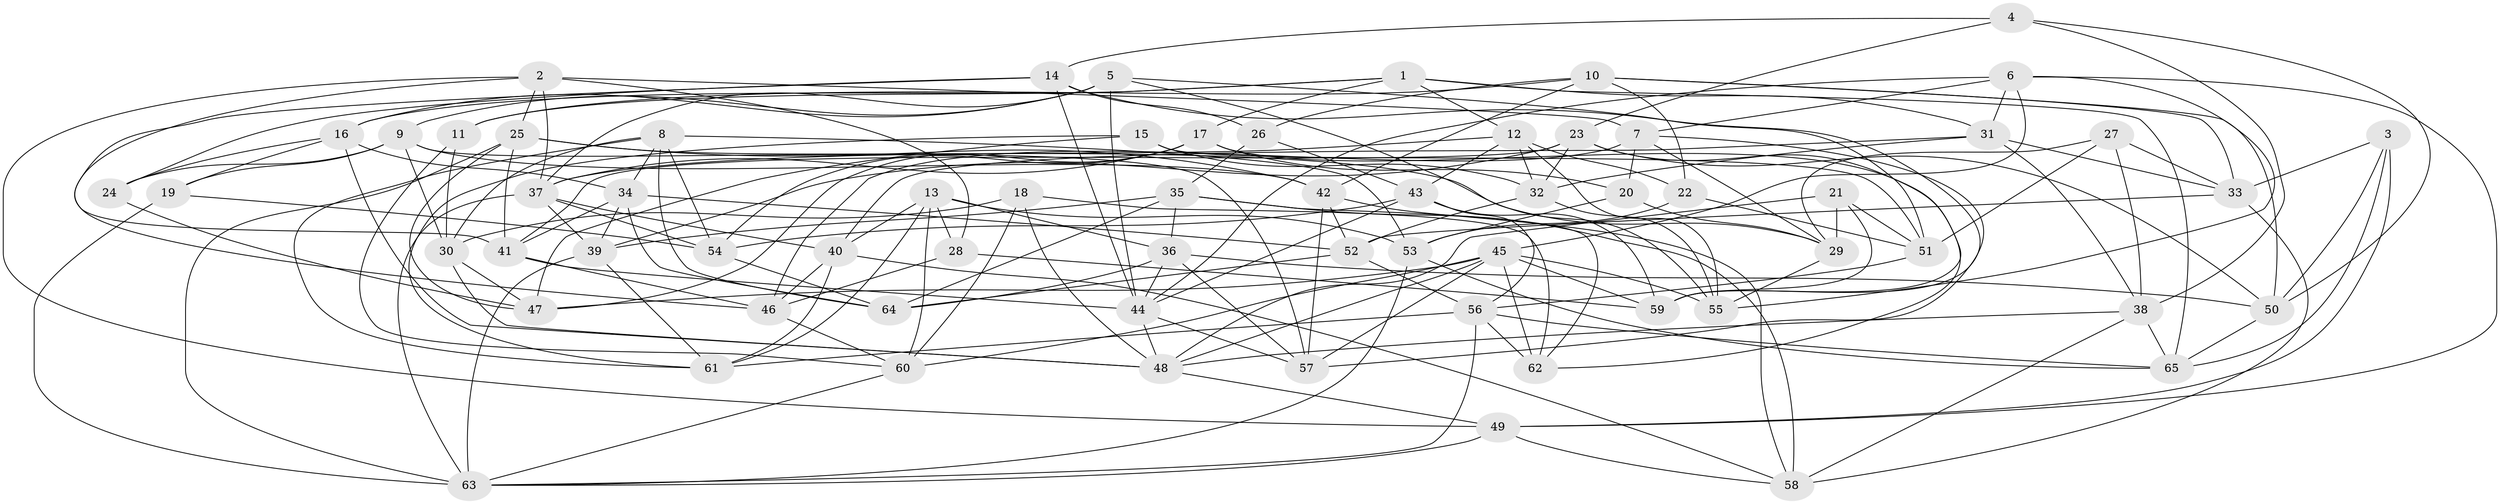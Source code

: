 // original degree distribution, {4: 1.0}
// Generated by graph-tools (version 1.1) at 2025/50/03/09/25 03:50:54]
// undirected, 65 vertices, 187 edges
graph export_dot {
graph [start="1"]
  node [color=gray90,style=filled];
  1;
  2;
  3;
  4;
  5;
  6;
  7;
  8;
  9;
  10;
  11;
  12;
  13;
  14;
  15;
  16;
  17;
  18;
  19;
  20;
  21;
  22;
  23;
  24;
  25;
  26;
  27;
  28;
  29;
  30;
  31;
  32;
  33;
  34;
  35;
  36;
  37;
  38;
  39;
  40;
  41;
  42;
  43;
  44;
  45;
  46;
  47;
  48;
  49;
  50;
  51;
  52;
  53;
  54;
  55;
  56;
  57;
  58;
  59;
  60;
  61;
  62;
  63;
  64;
  65;
  1 -- 11 [weight=1.0];
  1 -- 12 [weight=1.0];
  1 -- 16 [weight=1.0];
  1 -- 17 [weight=1.0];
  1 -- 31 [weight=1.0];
  1 -- 65 [weight=1.0];
  2 -- 7 [weight=1.0];
  2 -- 25 [weight=1.0];
  2 -- 28 [weight=1.0];
  2 -- 37 [weight=1.0];
  2 -- 41 [weight=1.0];
  2 -- 49 [weight=1.0];
  3 -- 33 [weight=1.0];
  3 -- 49 [weight=1.0];
  3 -- 50 [weight=1.0];
  3 -- 65 [weight=1.0];
  4 -- 14 [weight=1.0];
  4 -- 23 [weight=1.0];
  4 -- 38 [weight=1.0];
  4 -- 50 [weight=1.0];
  5 -- 9 [weight=1.0];
  5 -- 16 [weight=1.0];
  5 -- 37 [weight=1.0];
  5 -- 44 [weight=1.0];
  5 -- 51 [weight=1.0];
  5 -- 55 [weight=1.0];
  6 -- 7 [weight=1.0];
  6 -- 31 [weight=1.0];
  6 -- 44 [weight=1.0];
  6 -- 45 [weight=1.0];
  6 -- 49 [weight=1.0];
  6 -- 55 [weight=1.0];
  7 -- 20 [weight=1.0];
  7 -- 29 [weight=1.0];
  7 -- 46 [weight=1.0];
  7 -- 57 [weight=1.0];
  8 -- 30 [weight=1.0];
  8 -- 34 [weight=1.0];
  8 -- 53 [weight=1.0];
  8 -- 54 [weight=1.0];
  8 -- 61 [weight=1.0];
  8 -- 64 [weight=1.0];
  9 -- 19 [weight=1.0];
  9 -- 24 [weight=1.0];
  9 -- 30 [weight=1.0];
  9 -- 42 [weight=1.0];
  9 -- 57 [weight=1.0];
  10 -- 11 [weight=1.0];
  10 -- 22 [weight=1.0];
  10 -- 26 [weight=1.0];
  10 -- 33 [weight=1.0];
  10 -- 42 [weight=1.0];
  10 -- 50 [weight=1.0];
  11 -- 30 [weight=1.0];
  11 -- 60 [weight=1.0];
  12 -- 22 [weight=1.0];
  12 -- 32 [weight=1.0];
  12 -- 37 [weight=1.0];
  12 -- 43 [weight=1.0];
  12 -- 55 [weight=1.0];
  13 -- 28 [weight=1.0];
  13 -- 36 [weight=1.0];
  13 -- 40 [weight=1.0];
  13 -- 53 [weight=1.0];
  13 -- 60 [weight=1.0];
  13 -- 61 [weight=1.0];
  14 -- 24 [weight=1.0];
  14 -- 26 [weight=1.0];
  14 -- 44 [weight=1.0];
  14 -- 46 [weight=1.0];
  14 -- 59 [weight=1.0];
  15 -- 32 [weight=1.0];
  15 -- 47 [weight=1.0];
  15 -- 51 [weight=1.0];
  15 -- 61 [weight=1.0];
  16 -- 19 [weight=1.0];
  16 -- 24 [weight=1.0];
  16 -- 34 [weight=1.0];
  16 -- 48 [weight=1.0];
  17 -- 20 [weight=1.0];
  17 -- 37 [weight=1.0];
  17 -- 47 [weight=1.0];
  17 -- 54 [weight=1.0];
  17 -- 62 [weight=1.0];
  18 -- 30 [weight=1.0];
  18 -- 48 [weight=1.0];
  18 -- 60 [weight=1.0];
  18 -- 62 [weight=1.0];
  19 -- 54 [weight=1.0];
  19 -- 63 [weight=1.0];
  20 -- 29 [weight=1.0];
  20 -- 53 [weight=1.0];
  21 -- 29 [weight=1.0];
  21 -- 48 [weight=1.0];
  21 -- 51 [weight=1.0];
  21 -- 59 [weight=1.0];
  22 -- 51 [weight=1.0];
  22 -- 53 [weight=1.0];
  23 -- 32 [weight=1.0];
  23 -- 39 [weight=1.0];
  23 -- 41 [weight=1.0];
  23 -- 50 [weight=1.0];
  23 -- 59 [weight=1.0];
  24 -- 47 [weight=1.0];
  25 -- 29 [weight=1.0];
  25 -- 41 [weight=1.0];
  25 -- 42 [weight=1.0];
  25 -- 47 [weight=1.0];
  25 -- 63 [weight=1.0];
  26 -- 35 [weight=1.0];
  26 -- 43 [weight=1.0];
  27 -- 29 [weight=1.0];
  27 -- 33 [weight=1.0];
  27 -- 38 [weight=1.0];
  27 -- 51 [weight=1.0];
  28 -- 46 [weight=1.0];
  28 -- 59 [weight=1.0];
  29 -- 55 [weight=1.0];
  30 -- 47 [weight=1.0];
  30 -- 48 [weight=1.0];
  31 -- 32 [weight=1.0];
  31 -- 33 [weight=1.0];
  31 -- 38 [weight=1.0];
  31 -- 40 [weight=1.0];
  32 -- 52 [weight=1.0];
  32 -- 55 [weight=1.0];
  33 -- 52 [weight=1.0];
  33 -- 58 [weight=1.0];
  34 -- 39 [weight=1.0];
  34 -- 41 [weight=1.0];
  34 -- 52 [weight=1.0];
  34 -- 64 [weight=1.0];
  35 -- 36 [weight=1.0];
  35 -- 39 [weight=1.0];
  35 -- 58 [weight=1.0];
  35 -- 62 [weight=1.0];
  35 -- 64 [weight=1.0];
  36 -- 44 [weight=1.0];
  36 -- 50 [weight=1.0];
  36 -- 57 [weight=1.0];
  36 -- 64 [weight=1.0];
  37 -- 39 [weight=1.0];
  37 -- 40 [weight=1.0];
  37 -- 54 [weight=1.0];
  37 -- 63 [weight=1.0];
  38 -- 48 [weight=1.0];
  38 -- 58 [weight=1.0];
  38 -- 65 [weight=1.0];
  39 -- 61 [weight=1.0];
  39 -- 63 [weight=1.0];
  40 -- 46 [weight=1.0];
  40 -- 58 [weight=1.0];
  40 -- 61 [weight=1.0];
  41 -- 44 [weight=1.0];
  41 -- 46 [weight=1.0];
  42 -- 52 [weight=1.0];
  42 -- 57 [weight=1.0];
  42 -- 58 [weight=1.0];
  43 -- 44 [weight=1.0];
  43 -- 54 [weight=1.0];
  43 -- 56 [weight=1.0];
  43 -- 59 [weight=1.0];
  44 -- 48 [weight=1.0];
  44 -- 57 [weight=1.0];
  45 -- 47 [weight=1.0];
  45 -- 48 [weight=1.0];
  45 -- 55 [weight=1.0];
  45 -- 57 [weight=1.0];
  45 -- 59 [weight=1.0];
  45 -- 60 [weight=1.0];
  45 -- 62 [weight=1.0];
  46 -- 60 [weight=1.0];
  48 -- 49 [weight=1.0];
  49 -- 58 [weight=1.0];
  49 -- 63 [weight=1.0];
  50 -- 65 [weight=1.0];
  51 -- 56 [weight=1.0];
  52 -- 56 [weight=1.0];
  52 -- 64 [weight=1.0];
  53 -- 63 [weight=1.0];
  53 -- 65 [weight=1.0];
  54 -- 64 [weight=1.0];
  56 -- 61 [weight=1.0];
  56 -- 62 [weight=2.0];
  56 -- 63 [weight=1.0];
  56 -- 65 [weight=1.0];
  60 -- 63 [weight=1.0];
}
